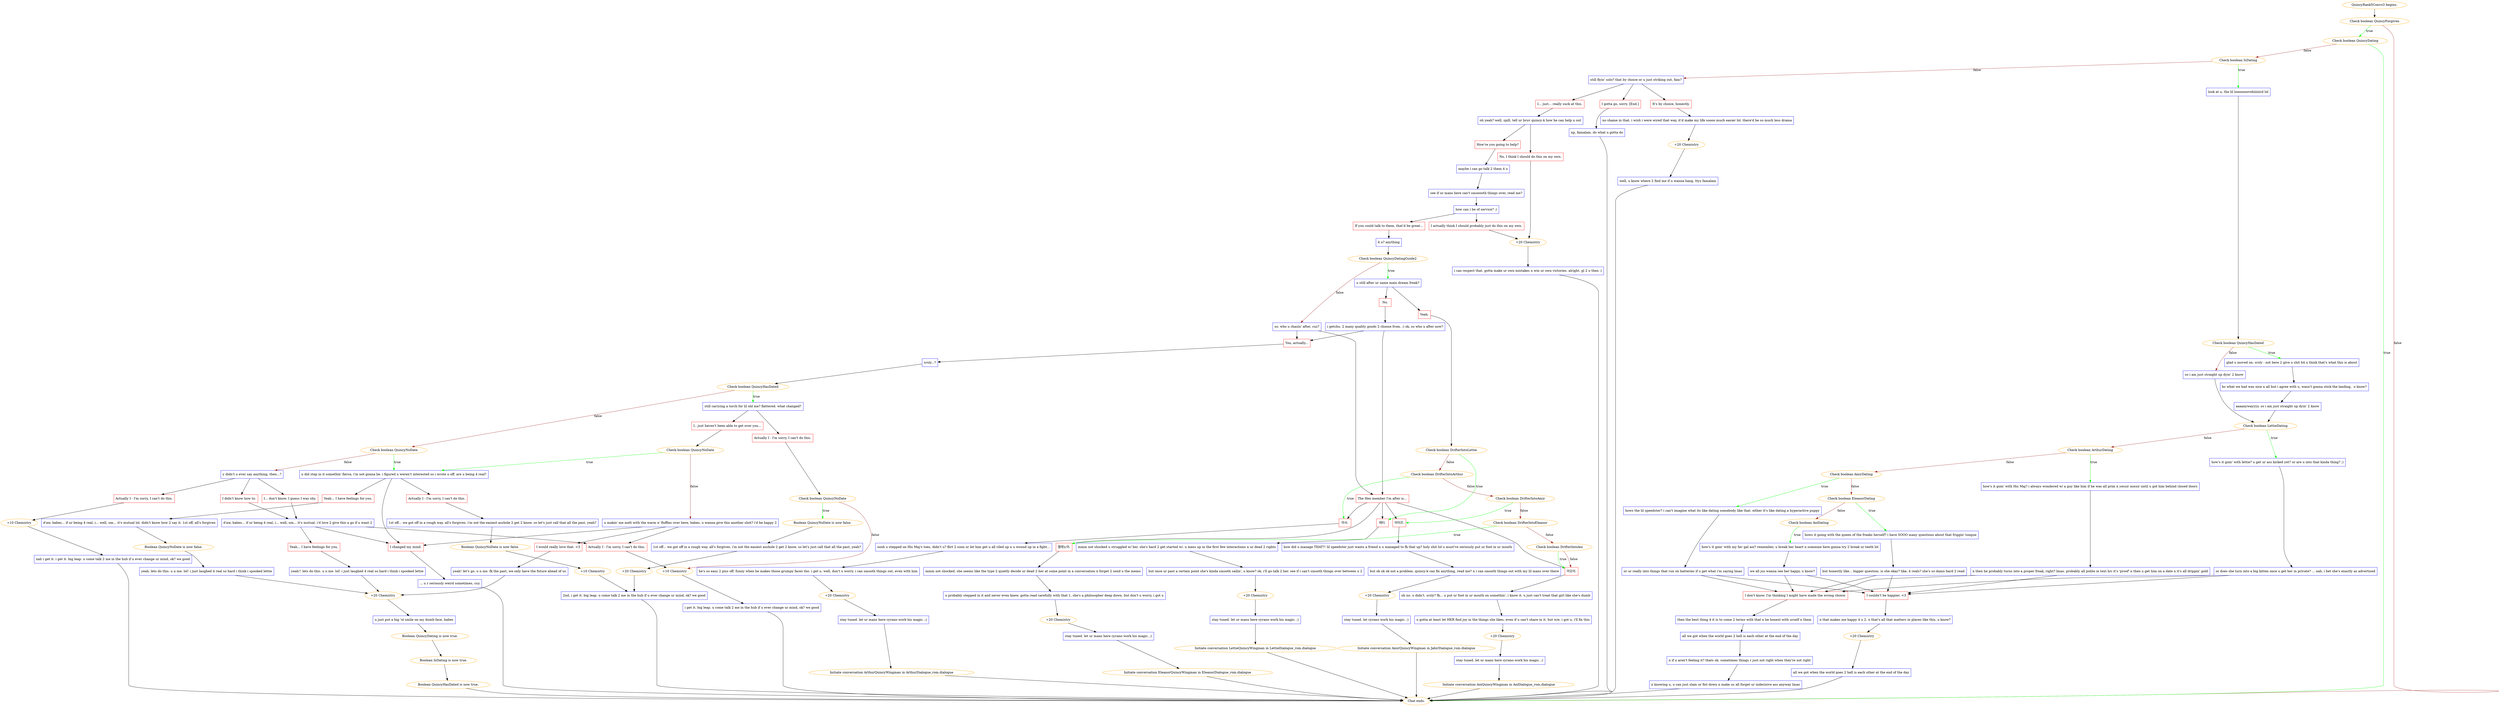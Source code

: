 digraph {
	"QuincyRank5Convo3 begins." [color=orange];
		"QuincyRank5Convo3 begins." -> j1777838566;
	j1777838566 [label="Check boolean QuincyForgiven",color=orange];
		j1777838566 -> j1114424847 [label=true,color=green];
		j1777838566 -> "Chat ends." [label=false,color=brown];
	j1114424847 [label="Check boolean QuincyDating",color=orange];
		j1114424847 -> "Chat ends." [label=true,color=green];
		j1114424847 -> j3036389292 [label=false,color=brown];
	"Chat ends." [color=orange];
	j3036389292 [label="Check boolean IsDating",color=orange];
		j3036389292 -> j750952817 [label=true,color=green];
		j3036389292 -> j1733827691 [label=false,color=brown];
	j750952817 [label="look at u, the lil looooooovebiiiiiird lol",shape=box,color=blue];
		j750952817 -> j4210153798;
	j1733827691 [label="still flyin' solo? that by choice or u just striking out, fam?",shape=box,color=blue];
		j1733827691 -> j1774899247;
		j1733827691 -> j1233834032;
		j1733827691 -> j2140448538;
	j4210153798 [label="Check boolean QuincyHasDated",color=orange];
		j4210153798 -> j684734550 [label=true,color=green];
		j4210153798 -> j758427123 [label=false,color=brown];
	j1774899247 [label="It's by choice, honestly.",shape=box,color=red];
		j1774899247 -> j3770606119;
	j1233834032 [label="I... just... really suck at this.",shape=box,color=red];
		j1233834032 -> j1298987146;
	j2140448538 [label="I gotta go, sorry. [End.]",shape=box,color=red];
		j2140448538 -> j2101093723;
	j684734550 [label="glad u moved on. srsly - not here 2 give u shit b4 u think that's what this is about",shape=box,color=blue];
		j684734550 -> j2257417862;
	j758427123 [label="so i am just straight up dyin' 2 know",shape=box,color=blue];
		j758427123 -> j4051092621;
	j3770606119 [label="no shame in that. i wish i were wired that way, it'd make my life soooo much easier lol. there'd be so much less drama",shape=box,color=blue];
		j3770606119 -> j4007478493;
	j1298987146 [label="oh yeah? well, spill. tell ur bruv quincy-k how he can help u out",shape=box,color=blue];
		j1298987146 -> j1991828850;
		j1298987146 -> j44444709;
	j2101093723 [label="np, famalam. do what u gotta do",shape=box,color=blue];
		j2101093723 -> "Chat ends.";
	j2257417862 [label="bc what we had was nice n all but i agree with u, wasn't gonna stick the landing,  u know?",shape=box,color=blue];
		j2257417862 -> j2290093114;
	j4051092621 [label="Check boolean LettieDating",color=orange];
		j4051092621 -> j1751030371 [label=true,color=green];
		j4051092621 -> j2403809706 [label=false,color=brown];
	j4007478493 [label="+20 Chemistry",color=orange];
		j4007478493 -> j2580313524;
	j1991828850 [label="How're you going to help?",shape=box,color=red];
		j1991828850 -> j4117128700;
	j44444709 [label="No, I think I should do this on my own.",shape=box,color=red];
		j44444709 -> j542744378;
	j2290093114 [label="aaaanywayyyy. so i am just straight up dyin' 2 know",shape=box,color=blue];
		j2290093114 -> j4051092621;
	j1751030371 [label="how's it goin' with lettie? u get ur ass kicked yet? or are u into that kinda thing? ;)",shape=box,color=blue];
		j1751030371 -> j1513556772;
	j2403809706 [label="Check boolean ArthurDating",color=orange];
		j2403809706 -> j3876065086 [label=true,color=green];
		j2403809706 -> j4145620795 [label=false,color=brown];
	j2580313524 [label="well, u know where 2 find me if u wanna hang. ttys famalam",shape=box,color=blue];
		j2580313524 -> "Chat ends.";
	j4117128700 [label="maybe i can go talk 2 them 4 u",shape=box,color=blue];
		j4117128700 -> j3471022238;
	j542744378 [label="+20 Chemistry",color=orange];
		j542744378 -> j1850596914;
	j1513556772 [label="or does she turn into a big kitten once u get her in private? ... nah, i bet she's exactly as advertised",shape=box,color=blue];
		j1513556772 -> j50381340;
		j1513556772 -> j146751884;
	j3876065086 [label="how's it goin' with His Maj? i always wondered w/ a guy like him if he was all prim n yessir nossir until u got him behind closed doors",shape=box,color=blue];
		j3876065086 -> j809491710;
	j4145620795 [label="Check boolean AmirDating",color=orange];
		j4145620795 -> j970549032 [label=true,color=green];
		j4145620795 -> j1136085438 [label=false,color=brown];
	j3471022238 [label="see if ur mans here can't smooooth things over, read me?",shape=box,color=blue];
		j3471022238 -> j3614989735;
	j1850596914 [label="i can respect that. gotta make ur own mistakes n win ur own victories. alright. gl 2 u then :)",shape=box,color=blue];
		j1850596914 -> "Chat ends.";
	j50381340 [label="I couldn't be happier. <3",shape=box,color=red];
		j50381340 -> j1909511842;
	j146751884 [label="I don't know. I'm thinking I might have made the wrong choice.",shape=box,color=red];
		j146751884 -> j3354128640;
	j809491710 [label="n then he probably turns into a proper freak, right? lmao. probably all polite in text b/c it's 'proof' n then u get him on a date n it's all drippin' gold",shape=box,color=blue];
		j809491710 -> j50381340;
		j809491710 -> j146751884;
	j970549032 [label="hows the lil speedster? i can't imagine what its like dating somebody like that. either it's like dating a hyperactive puppy",shape=box,color=blue];
		j970549032 -> j3448929;
	j1136085438 [label="Check boolean EleanorDating",color=orange];
		j1136085438 -> j4214086057 [label=true,color=green];
		j1136085438 -> j4014131363 [label=false,color=brown];
	j3614989735 [label="how can i be of service? ;)",shape=box,color=blue];
		j3614989735 -> j4206026038;
		j3614989735 -> j1523588040;
	j1909511842 [label="n that makes me happy 4 u 2. n that's all that matters in places like this, u know?",shape=box,color=blue];
		j1909511842 -> j1157238221;
	j3354128640 [label="then the best thing 4 it is to come 2 terms with that n be honest with urself n them",shape=box,color=blue];
		j3354128640 -> j905210890;
	j3448929 [label="or ur really into things that run on batteries if u get what i'm saying lmao",shape=box,color=blue];
		j3448929 -> j50381340;
		j3448929 -> j146751884;
	j4214086057 [label="hows it going with the queen of the freaks herself? i have SOOO many questions about that friggin' tongue",shape=box,color=blue];
		j4214086057 -> j130703631;
	j4014131363 [label="Check boolean AoiDating",color=orange];
		j4014131363 -> j3788626376 [label=true,color=green];
	j4206026038 [label="If you could talk to them, that'd be great...",shape=box,color=red];
		j4206026038 -> j2378453784;
	j1523588040 [label="I actually think I should probably just do this on my own.",shape=box,color=red];
		j1523588040 -> j542744378;
	j1157238221 [label="+20 Chemistry",color=orange];
		j1157238221 -> j1507246002;
	j905210890 [label="all we got when the world goes 2 hell is each other at the end of the day",shape=box,color=blue];
		j905210890 -> j1265297614;
	j130703631 [label="but honestly like... bigger question. is she okay? like, 4 reals? she's so damn hard 2 read",shape=box,color=blue];
		j130703631 -> j50381340;
		j130703631 -> j146751884;
	j3788626376 [label="how's it goin' with my fav gal aoi? remember, u break her heart n someone here gonna try 2 break ur teeth lol",shape=box,color=blue];
		j3788626376 -> j2509514069;
	j2378453784 [label="4 u? anything",shape=box,color=blue];
		j2378453784 -> j3498068486;
	j1507246002 [label="all we got when the world goes 2 hell is each other at the end of the day",shape=box,color=blue];
		j1507246002 -> "Chat ends.";
	j1265297614 [label="n if u aren't feeling it? thats ok. sometimes things r just not right when they're not right",shape=box,color=blue];
		j1265297614 -> j2383482060;
	j2509514069 [label="we all jus wanna see her happy, u know?",shape=box,color=blue];
		j2509514069 -> j50381340;
		j2509514069 -> j146751884;
	j3498068486 [label="Check boolean QuincyDatingGuide2",color=orange];
		j3498068486 -> j2332894104 [label=true,color=green];
		j3498068486 -> j1385778307 [label=false,color=brown];
	j2383482060 [label="n knowing u, u can just slam ur fist down n make us all forget ur indecisive ass anyway lmao",shape=box,color=blue];
		j2383482060 -> "Chat ends.";
	j2332894104 [label="u still after ur same main dream freak?",shape=box,color=blue];
		j2332894104 -> j4191186265;
		j2332894104 -> j2939622979;
	j1385778307 [label="so. who u chasin' after, cuz?",shape=box,color=blue];
		j1385778307 -> j3361059133;
		j1385778307 -> j1234364659;
	j4191186265 [label="No.",shape=box,color=red];
		j4191186265 -> j1931222674;
	j2939622979 [label="Yeah.",shape=box,color=red];
		j2939622979 -> j2151359220;
	j3361059133 [label="The Hex member I'm after is...",shape=box,color=red];
		j3361059133 -> j2484844557;
		j3361059133 -> j3540865784;
		j3361059133 -> j4197481503;
		j3361059133 -> j566235469;
		j3361059133 -> j2708634683;
	j1234364659 [label="You, actually...",shape=box,color=red];
		j1234364659 -> j311309267;
	j1931222674 [label="i getchu. 2 many quality goods 2 choose from. ;) ok, so who u after now?",shape=box,color=blue];
		j1931222674 -> j3361059133;
		j1931222674 -> j1234364659;
	j2151359220 [label="Check boolean DrifterIntoLettie",color=orange];
		j2151359220 -> j2484844557 [label=true,color=green];
		j2151359220 -> j4136109529 [label=false,color=brown];
	j2484844557 [label="레티.",shape=box,color=red];
		j2484844557 -> j3041352402;
	j3540865784 [label="아서.",shape=box,color=red];
		j3540865784 -> j2548191580;
	j4197481503 [label="아미르.",shape=box,color=red];
		j4197481503 -> j2610997598;
	j566235469 [label="엘레노어.",shape=box,color=red];
		j566235469 -> j1203718738;
	j2708634683 [label="아오이.",shape=box,color=red];
		j2708634683 -> j1373282872;
	j311309267 [label="srsly...?",shape=box,color=blue];
		j311309267 -> j2390964830;
	j4136109529 [label="Check boolean DrifterIntoArthur",color=orange];
		j4136109529 -> j3540865784 [label=true,color=green];
		j4136109529 -> j1182576796 [label=false,color=brown];
	j3041352402 [label="mmm not shocked u struggled w/ her. she's hard 2 get started w/. u mess up in the first few interactions n ur dead 2 rights",shape=box,color=blue];
		j3041352402 -> j538595242;
	j2548191580 [label="oooh u stepped on His Maj's toes, didn't u? flirt 2 soon or let him get u all riled up n u wound up in a fight...",shape=box,color=blue];
		j2548191580 -> j993129283;
	j2610997598 [label="how did u manage THAT?! lil speedster just wants a friend n u managed to fk that up? holy shit lol u must've seriously put ur foot in ur mouth",shape=box,color=blue];
		j2610997598 -> j89586324;
	j1203718738 [label="mmm not shocked. she seems like the type 2 quietly decide ur dead 2 her at some point in a conversation n forget 2 send u the memo",shape=box,color=blue];
		j1203718738 -> j2540003201;
	j1373282872 [label="oh no. u didn't. srsly? fk... u put ur foot in ur mouth on somethin', i know it. u just can't treat that girl like she's dumb",shape=box,color=blue];
		j1373282872 -> j4088714478;
	j2390964830 [label="Check boolean QuincyHasDated",color=orange];
		j2390964830 -> j3940114367 [label=true,color=green];
		j2390964830 -> j1969481395 [label=false,color=brown];
	j1182576796 [label="Check boolean DrifterIntoAmir",color=orange];
		j1182576796 -> j4197481503 [label=true,color=green];
		j1182576796 -> j2885855778 [label=false,color=brown];
	j538595242 [label="but once ur past a certain point she's kinda smooth sailin', u know? ok. i'll go talk 2 her. see if i can't smooth things over between u 2",shape=box,color=blue];
		j538595242 -> j2846281467;
	j993129283 [label="he's so easy 2 piss off. funny when he makes those grumpy faces tho. i get u. well, don't u worry. i can smooth things out, even with him",shape=box,color=blue];
		j993129283 -> j2086998138;
	j89586324 [label="but ok ok ok not a problem. quincy-k can fix anything, read me? n i can smooth things out with my lil mans over there",shape=box,color=blue];
		j89586324 -> j3871370230;
	j2540003201 [label="u probably stepped in it and never even knew. gotta read carefully with that 1, she's a philosopher deep down. but don't u worry, i got u",shape=box,color=blue];
		j2540003201 -> j3538855873;
	j4088714478 [label="u gotta at least let HER find joy in the things she likes, even if u can't share in it. but w/e. i got u, i'll fix this",shape=box,color=blue];
		j4088714478 -> j3156620662;
	j3940114367 [label="still carrying a torch for lil old me? flattered. what changed?",shape=box,color=blue];
		j3940114367 -> j4046852468;
		j3940114367 -> j674013752;
	j1969481395 [label="Check boolean QuincyNoDate",color=orange];
		j1969481395 -> j3790624736 [label=true,color=green];
		j1969481395 -> j251759942 [label=false,color=brown];
	j2885855778 [label="Check boolean DrifterIntoEleanor",color=orange];
		j2885855778 -> j566235469 [label=true,color=green];
		j2885855778 -> j3198657663 [label=false,color=brown];
	j2846281467 [label="+20 Chemistry",color=orange];
		j2846281467 -> j855707932;
	j2086998138 [label="+20 Chemistry",color=orange];
		j2086998138 -> j3740828310;
	j3871370230 [label="+20 Chemistry",color=orange];
		j3871370230 -> j111937339;
	j3538855873 [label="+20 Chemistry",color=orange];
		j3538855873 -> j90613565;
	j3156620662 [label="+20 Chemistry",color=orange];
		j3156620662 -> j1212642668;
	j4046852468 [label="I.. just haven't been able to get over you...",shape=box,color=red];
		j4046852468 -> j1466706628;
	j674013752 [label="Actually I - I'm sorry, I can't do this.",shape=box,color=red];
		j674013752 -> j2840203252;
	j3790624736 [label="u did step in it somethin' fierce, i'm not gonna lie. i figured u weren't interested so i wrote u off. are u being 4 real?",shape=box,color=blue];
		j3790624736 -> j2114929061;
		j3790624736 -> j2895343053;
		j3790624736 -> j2247197995;
	j251759942 [label="y didn't u ever say anything, then...?",shape=box,color=blue];
		j251759942 -> j961247329;
		j251759942 -> j2195412232;
		j251759942 -> j614306665;
	j3198657663 [label="Check boolean DrifterIntoAoi",color=orange];
		j3198657663 -> j2708634683 [label=true,color=green];
		j3198657663 -> j2708634683 [label=false,color=brown];
	j855707932 [label="stay tuned. let ur mans here cyrano work his magic. ;)",shape=box,color=blue];
		j855707932 -> "Initiate conversation LettieQuincyWingman in LettieDialogue_rom.dialogue";
	j3740828310 [label="stay tuned. let ur mans here cyrano work his magic. ;)",shape=box,color=blue];
		j3740828310 -> "Initiate conversation ArthurQuincyWingman in ArthurDialogue_rom.dialogue";
	j111937339 [label="stay tuned. let cyrano work his magic. ;)",shape=box,color=blue];
		j111937339 -> "Initiate conversation AmirQuincyWingman in JabirDialogue_rom.dialogue";
	j90613565 [label="stay tuned. let ur mans here cyrano work his magic. ;)",shape=box,color=blue];
		j90613565 -> "Initiate conversation EleanorQuincyWingman in EleanorDialogue_rom.dialogue";
	j1212642668 [label="stay tuned. let ur mans here cyrano work his magic. ;)",shape=box,color=blue];
		j1212642668 -> "Initiate conversation AoiQuincyWingman in AoiDialogue_rom.dialogue";
	j1466706628 [label="Check boolean QuincyNoDate",color=orange];
		j1466706628 -> j3790624736 [label=true,color=green];
		j1466706628 -> j1856338757 [label=false,color=brown];
	j2840203252 [label="Check boolean QuincyNoDate",color=orange];
		j2840203252 -> j476263467 [label=true,color=green];
		j2840203252 -> j2192053137 [label=false,color=brown];
	j2114929061 [label="Yeah... I have feelings for you.",shape=box,color=red];
		j2114929061 -> j3360876173;
	j2895343053 [label="Actually I - I'm sorry, I can't do this.",shape=box,color=red];
		j2895343053 -> j2687750963;
	j2247197995 [label="I changed my mind.",shape=box,color=red];
		j2247197995 -> j2992544242;
	j961247329 [label="I... don't know. I guess I was shy.",shape=box,color=red];
		j961247329 -> j2676573714;
	j2195412232 [label="I didn't know how to.",shape=box,color=red];
		j2195412232 -> j2676573714;
	j614306665 [label="Actually I - I'm sorry, I can't do this.",shape=box,color=red];
		j614306665 -> j2194471140;
	"Initiate conversation LettieQuincyWingman in LettieDialogue_rom.dialogue" [label="Initiate conversation LettieQuincyWingman in LettieDialogue_rom.dialogue",color=orange];
		"Initiate conversation LettieQuincyWingman in LettieDialogue_rom.dialogue" -> "Chat ends.";
	"Initiate conversation ArthurQuincyWingman in ArthurDialogue_rom.dialogue" [label="Initiate conversation ArthurQuincyWingman in ArthurDialogue_rom.dialogue",color=orange];
		"Initiate conversation ArthurQuincyWingman in ArthurDialogue_rom.dialogue" -> "Chat ends.";
	"Initiate conversation AmirQuincyWingman in JabirDialogue_rom.dialogue" [label="Initiate conversation AmirQuincyWingman in JabirDialogue_rom.dialogue",color=orange];
		"Initiate conversation AmirQuincyWingman in JabirDialogue_rom.dialogue" -> "Chat ends.";
	"Initiate conversation EleanorQuincyWingman in EleanorDialogue_rom.dialogue" [label="Initiate conversation EleanorQuincyWingman in EleanorDialogue_rom.dialogue",color=orange];
		"Initiate conversation EleanorQuincyWingman in EleanorDialogue_rom.dialogue" -> "Chat ends.";
	"Initiate conversation AoiQuincyWingman in AoiDialogue_rom.dialogue" [label="Initiate conversation AoiQuincyWingman in AoiDialogue_rom.dialogue",color=orange];
		"Initiate conversation AoiQuincyWingman in AoiDialogue_rom.dialogue" -> "Chat ends.";
	j1856338757 [label="u makin' me melt with the warm n' fluffies over here, babes. u wanna give this another shot? i'd be happy 2",shape=box,color=blue];
		j1856338757 -> j3321256620;
		j1856338757 -> j592694094;
		j1856338757 -> j2247197995;
	j476263467 [label="Boolean QuincyNoDate is now false.",color=orange];
		j476263467 -> j4029875745;
	j2192053137 [label="+10 Chemistry",color=orange];
		j2192053137 -> j3247893665;
	j3360876173 [label="d'aw, babes... if ur being 4 real, i... well, um... it's mutual lol. didn't know how 2 say it. 1st off, all's forgiven",shape=box,color=blue];
		j3360876173 -> j2140245571;
	j2687750963 [label="1st off... we got off in a rough way. all's forgiven. i'm not the easiest asshole 2 get 2 know. so let's just call that all the past, yeah?",shape=box,color=blue];
		j2687750963 -> j3650794583;
	j2992544242 [label="... u r seriously weird sometimes, cuz",shape=box,color=blue];
		j2992544242 -> "Chat ends.";
	j2676573714 [label="d'aw, babes... if ur being 4 real, i... well, um... it's mutual. i'd love 2 give this a go if u want 2",shape=box,color=blue];
		j2676573714 -> j1379619207;
		j2676573714 -> j592694094;
		j2676573714 -> j2247197995;
	j2194471140 [label="+10 Chemistry",color=orange];
		j2194471140 -> j1481916500;
	j3321256620 [label="I would really love that. <3",shape=box,color=red];
		j3321256620 -> j675971043;
	j592694094 [label="Actually I - I'm sorry, I can't do this.",shape=box,color=red];
		j592694094 -> j2192053137;
	j4029875745 [label="1st off... we got off in a rough way. all's forgiven. i'm not the easiest asshole 2 get 2 know. so let's just call that all the past, yeah?",shape=box,color=blue];
		j4029875745 -> j1327162448;
	j3247893665 [label="i get it. big leap. u come talk 2 me in the hub if u ever change ur mind, ok? we good",shape=box,color=blue];
		j3247893665 -> "Chat ends.";
	j2140245571 [label="Boolean QuincyNoDate is now false.",color=orange];
		j2140245571 -> j2843261451;
	j3650794583 [label="Boolean QuincyNoDate is now false.",color=orange];
		j3650794583 -> j1744674304;
	j1379619207 [label="Yeah... I have feelings for you.",shape=box,color=red];
		j1379619207 -> j352169740;
	j1481916500 [label="nah i get it. i get it. big leap. u come talk 2 me in the hub if u ever change ur mind, ok? we good",shape=box,color=blue];
		j1481916500 -> "Chat ends.";
	j675971043 [label="yeah! let's go. u n me. fk the past, we only have the future ahead of us",shape=box,color=blue];
		j675971043 -> j3272073242;
	j1327162448 [label="+20 Chemistry",color=orange];
		j1327162448 -> j2866300234;
	j2843261451 [label="yeah. lets do this. u n me. lol! i just laughed 4 real so hard i think i spooked lettie",shape=box,color=blue];
		j2843261451 -> j3272073242;
	j1744674304 [label="+10 Chemistry",color=orange];
		j1744674304 -> j2866300234;
	j352169740 [label="yeah!! lets do this. u n me. lol! i just laughed 4 real so hard i think i spooked lettie",shape=box,color=blue];
		j352169740 -> j3272073242;
	j3272073242 [label="+20 Chemistry",color=orange];
		j3272073242 -> j1716383290;
	j2866300234 [label="2nd, i get it. big leap. u come talk 2 me in the hub if u ever change ur mind, ok? we good",shape=box,color=blue];
		j2866300234 -> "Chat ends.";
	j1716383290 [label="u just put a big 'ol smile on my dumb face, babes",shape=box,color=blue];
		j1716383290 -> j2142582358;
	j2142582358 [label="Boolean QuincyDating is now true.",color=orange];
		j2142582358 -> j298934775;
	j298934775 [label="Boolean IsDating is now true.",color=orange];
		j298934775 -> j1145642415;
	j1145642415 [label="Boolean QuincyHasDated is now true.",color=orange];
		j1145642415 -> "Chat ends.";
}